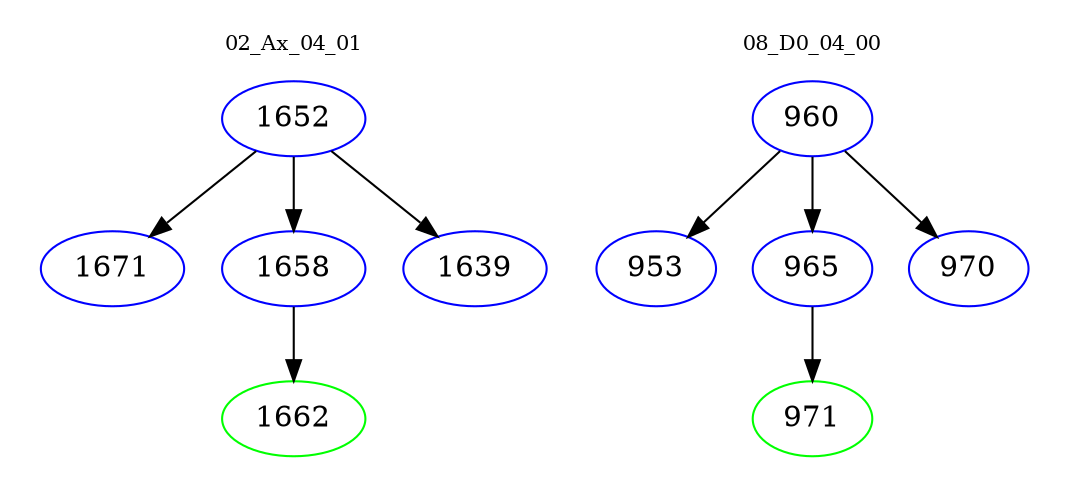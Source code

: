 digraph{
subgraph cluster_0 {
color = white
label = "02_Ax_04_01";
fontsize=10;
T0_1652 [label="1652", color="blue"]
T0_1652 -> T0_1671 [color="black"]
T0_1671 [label="1671", color="blue"]
T0_1652 -> T0_1658 [color="black"]
T0_1658 [label="1658", color="blue"]
T0_1658 -> T0_1662 [color="black"]
T0_1662 [label="1662", color="green"]
T0_1652 -> T0_1639 [color="black"]
T0_1639 [label="1639", color="blue"]
}
subgraph cluster_1 {
color = white
label = "08_D0_04_00";
fontsize=10;
T1_960 [label="960", color="blue"]
T1_960 -> T1_953 [color="black"]
T1_953 [label="953", color="blue"]
T1_960 -> T1_965 [color="black"]
T1_965 [label="965", color="blue"]
T1_965 -> T1_971 [color="black"]
T1_971 [label="971", color="green"]
T1_960 -> T1_970 [color="black"]
T1_970 [label="970", color="blue"]
}
}

